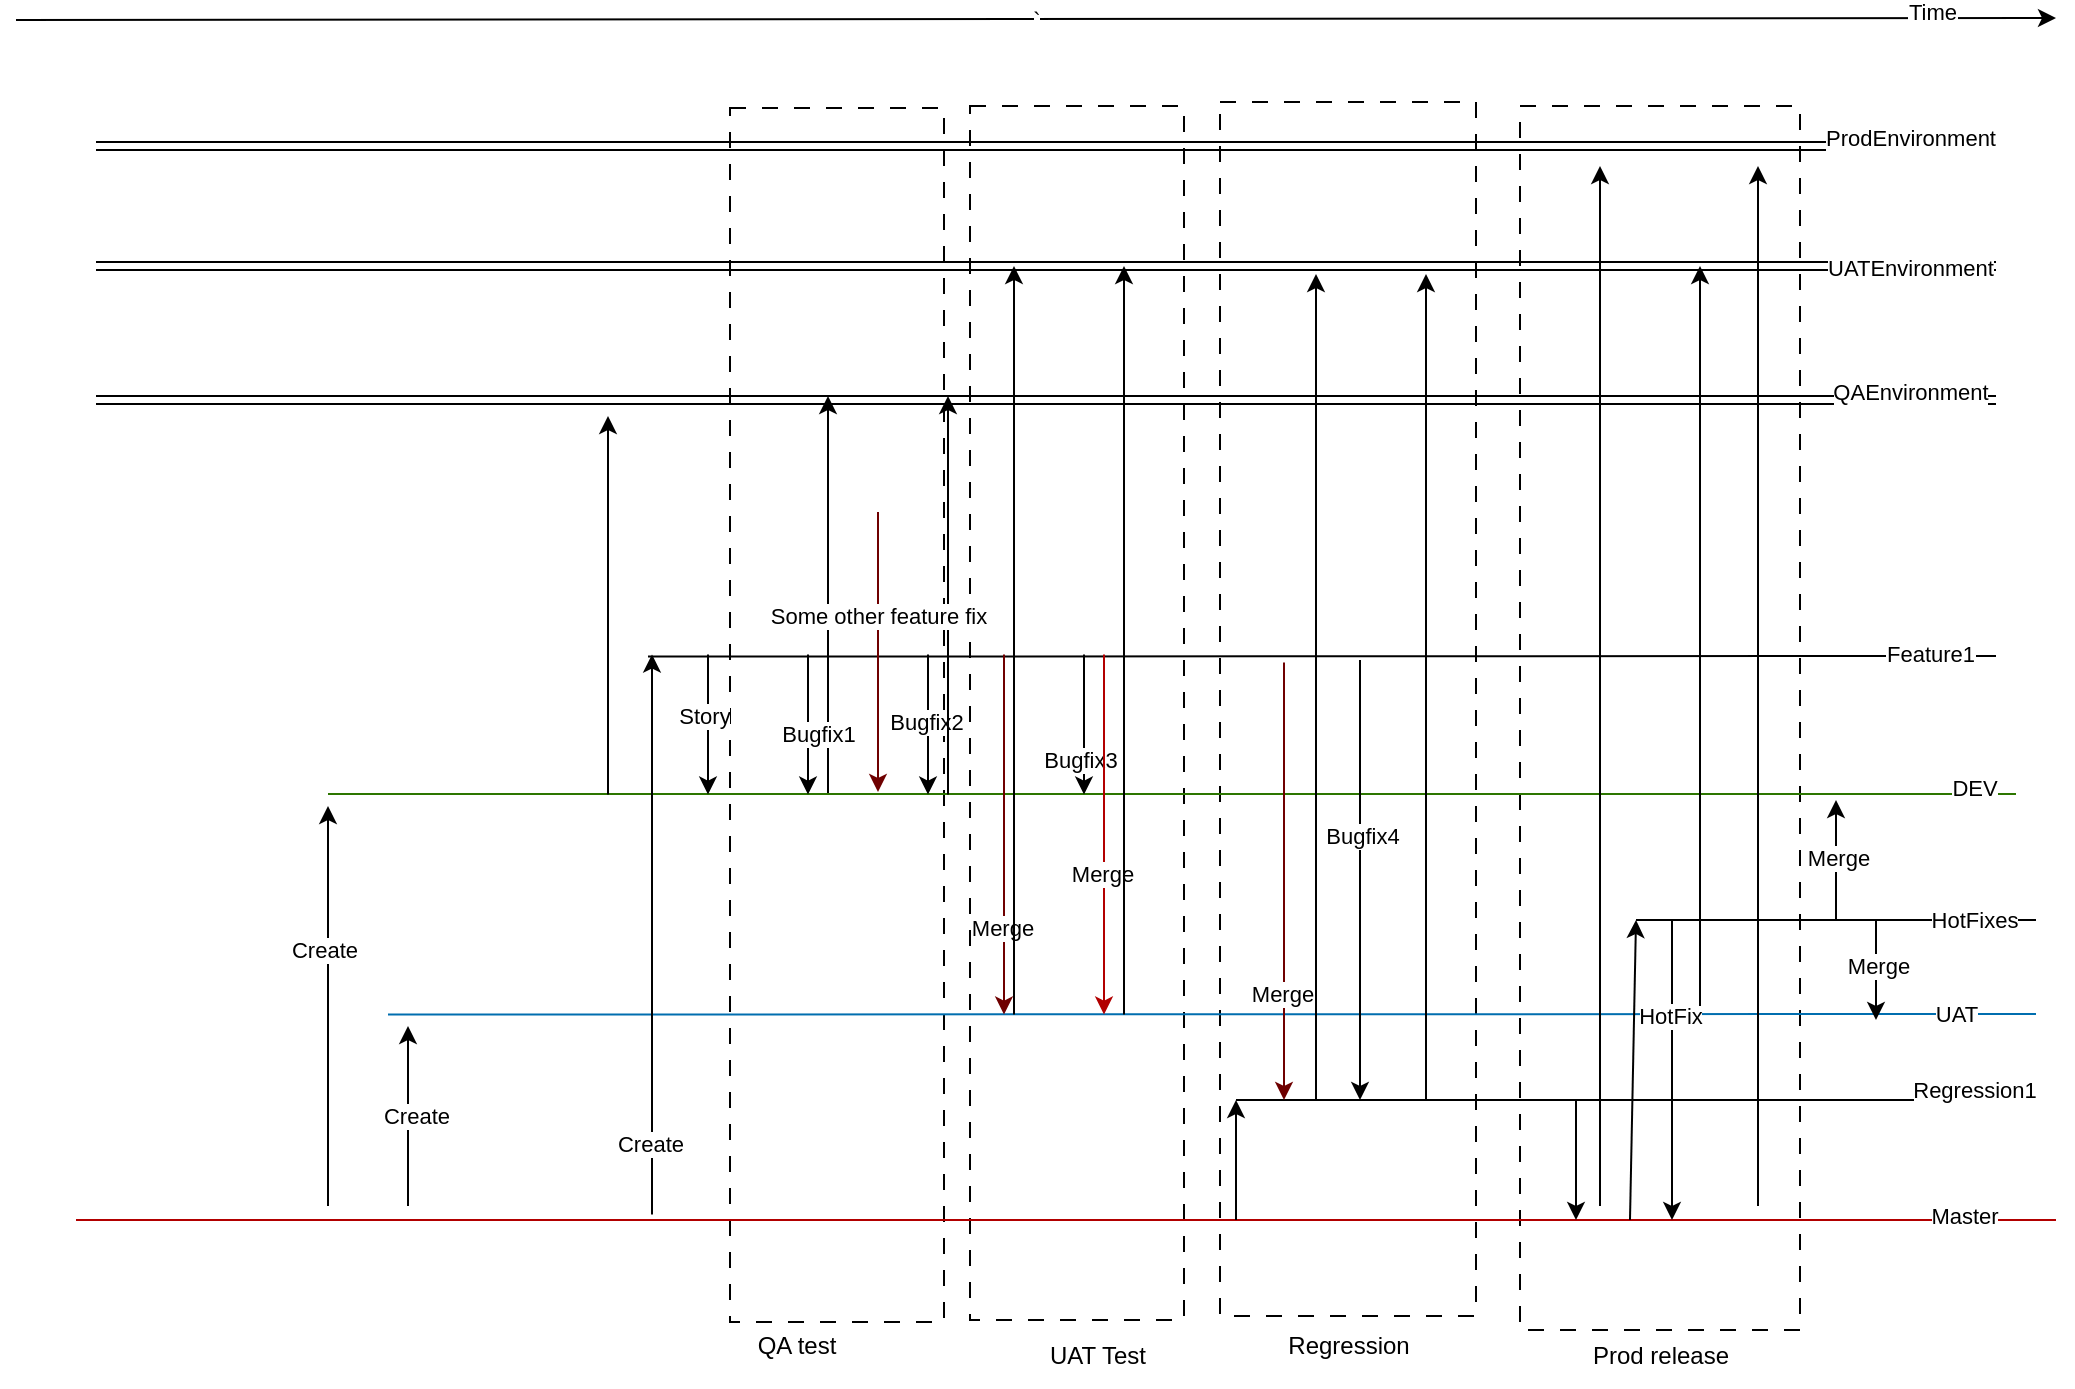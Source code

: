 <mxfile version="28.0.7">
  <diagram name="Page-1" id="b-Xs3cdbDtGds40RAGC_">
    <mxGraphModel dx="1477" dy="883" grid="1" gridSize="10" guides="1" tooltips="1" connect="1" arrows="1" fold="1" page="1" pageScale="1" pageWidth="1100" pageHeight="850" math="0" shadow="0">
      <root>
        <mxCell id="0" />
        <mxCell id="1" parent="0" />
        <mxCell id="YlNA492H2YgrrMgGbjNw-83" value="" style="whiteSpace=wrap;html=1;fillStyle=auto;dashed=1;dashPattern=8 8;strokeColor=light-dark(#000000,#1F4EA9);" vertex="1" parent="1">
          <mxGeometry x="622" y="161" width="128" height="607" as="geometry" />
        </mxCell>
        <mxCell id="YlNA492H2YgrrMgGbjNw-76" value="" style="whiteSpace=wrap;html=1;fillStyle=auto;dashed=1;dashPattern=8 8;strokeColor=light-dark(#000000,#1F4EA9);" vertex="1" parent="1">
          <mxGeometry x="377" y="164" width="107" height="607" as="geometry" />
        </mxCell>
        <mxCell id="YlNA492H2YgrrMgGbjNw-29" value="" style="endArrow=classic;html=1;rounded=0;" edge="1" parent="1">
          <mxGeometry width="50" height="50" relative="1" as="geometry">
            <mxPoint x="426" y="507.29" as="sourcePoint" />
            <mxPoint x="426" y="308" as="targetPoint" />
          </mxGeometry>
        </mxCell>
        <mxCell id="YlNA492H2YgrrMgGbjNw-1" value="" style="whiteSpace=wrap;html=1;fillStyle=auto;dashed=1;dashPattern=8 8;strokeColor=light-dark(#000000,#1F4EA9);" vertex="1" parent="1">
          <mxGeometry x="497" y="163" width="107" height="607" as="geometry" />
        </mxCell>
        <mxCell id="YlNA492H2YgrrMgGbjNw-2" value="" style="rounded=0;whiteSpace=wrap;html=1;dashed=1;dashPattern=8 8;strokeColor=light-dark(#000000,#1F4EA9);" vertex="1" parent="1">
          <mxGeometry x="772" y="163" width="140" height="612" as="geometry" />
        </mxCell>
        <mxCell id="YlNA492H2YgrrMgGbjNw-3" value="Prod release" style="text;html=1;align=center;verticalAlign=middle;resizable=0;points=[];autosize=1;strokeColor=none;fillColor=none;" vertex="1" parent="1">
          <mxGeometry x="797" y="773" width="90" height="30" as="geometry" />
        </mxCell>
        <mxCell id="YlNA492H2YgrrMgGbjNw-4" value="" style="endArrow=none;html=1;rounded=0;fillColor=#60a917;strokeColor=#2D7600;" edge="1" parent="1">
          <mxGeometry width="50" height="50" relative="1" as="geometry">
            <mxPoint x="176" y="507" as="sourcePoint" />
            <mxPoint x="1020" y="507" as="targetPoint" />
          </mxGeometry>
        </mxCell>
        <mxCell id="YlNA492H2YgrrMgGbjNw-5" value="DEV" style="edgeLabel;html=1;align=center;verticalAlign=middle;resizable=0;points=[];" vertex="1" connectable="0" parent="YlNA492H2YgrrMgGbjNw-4">
          <mxGeometry x="0.949" y="3" relative="1" as="geometry">
            <mxPoint as="offset" />
          </mxGeometry>
        </mxCell>
        <mxCell id="YlNA492H2YgrrMgGbjNw-6" value="" style="endArrow=none;html=1;rounded=0;fillColor=#1ba1e2;strokeColor=#006EAF;" edge="1" parent="1">
          <mxGeometry width="50" height="50" relative="1" as="geometry">
            <mxPoint x="206" y="617.29" as="sourcePoint" />
            <mxPoint x="1030" y="617" as="targetPoint" />
          </mxGeometry>
        </mxCell>
        <mxCell id="YlNA492H2YgrrMgGbjNw-7" value="UAT" style="edgeLabel;html=1;align=center;verticalAlign=middle;resizable=0;points=[];" vertex="1" connectable="0" parent="YlNA492H2YgrrMgGbjNw-6">
          <mxGeometry x="0.903" relative="1" as="geometry">
            <mxPoint as="offset" />
          </mxGeometry>
        </mxCell>
        <mxCell id="YlNA492H2YgrrMgGbjNw-8" value="" style="endArrow=none;html=1;rounded=0;fillColor=#e51400;strokeColor=#B20000;" edge="1" parent="1">
          <mxGeometry width="50" height="50" relative="1" as="geometry">
            <mxPoint x="50" y="720" as="sourcePoint" />
            <mxPoint x="1040" y="720" as="targetPoint" />
          </mxGeometry>
        </mxCell>
        <mxCell id="YlNA492H2YgrrMgGbjNw-9" value="Master" style="edgeLabel;html=1;align=center;verticalAlign=middle;resizable=0;points=[];" vertex="1" connectable="0" parent="YlNA492H2YgrrMgGbjNw-8">
          <mxGeometry x="0.847" y="2" relative="1" as="geometry">
            <mxPoint x="29" as="offset" />
          </mxGeometry>
        </mxCell>
        <mxCell id="YlNA492H2YgrrMgGbjNw-10" style="edgeStyle=orthogonalEdgeStyle;rounded=0;orthogonalLoop=1;jettySize=auto;html=1;" edge="1" parent="1">
          <mxGeometry relative="1" as="geometry">
            <mxPoint x="366" y="507.29" as="targetPoint" />
            <mxPoint x="366" y="437.29" as="sourcePoint" />
          </mxGeometry>
        </mxCell>
        <mxCell id="YlNA492H2YgrrMgGbjNw-11" value="Story" style="edgeLabel;html=1;align=center;verticalAlign=middle;resizable=0;points=[];" vertex="1" connectable="0" parent="YlNA492H2YgrrMgGbjNw-10">
          <mxGeometry x="0.833" y="-2" relative="1" as="geometry">
            <mxPoint y="-34" as="offset" />
          </mxGeometry>
        </mxCell>
        <mxCell id="YlNA492H2YgrrMgGbjNw-14" style="edgeStyle=orthogonalEdgeStyle;rounded=0;orthogonalLoop=1;jettySize=auto;html=1;" edge="1" parent="1">
          <mxGeometry relative="1" as="geometry">
            <mxPoint x="416" y="507.29" as="targetPoint" />
            <mxPoint x="416" y="437.29" as="sourcePoint" />
          </mxGeometry>
        </mxCell>
        <mxCell id="YlNA492H2YgrrMgGbjNw-15" value="Bugfix1" style="edgeLabel;html=1;align=center;verticalAlign=middle;resizable=0;points=[];" vertex="1" connectable="0" parent="YlNA492H2YgrrMgGbjNw-14">
          <mxGeometry x="0.707" relative="1" as="geometry">
            <mxPoint x="5" y="-20" as="offset" />
          </mxGeometry>
        </mxCell>
        <mxCell id="YlNA492H2YgrrMgGbjNw-16" style="edgeStyle=orthogonalEdgeStyle;rounded=0;orthogonalLoop=1;jettySize=auto;html=1;" edge="1" parent="1">
          <mxGeometry relative="1" as="geometry">
            <mxPoint x="554" y="507.29" as="targetPoint" />
            <mxPoint x="554" y="437.29" as="sourcePoint" />
          </mxGeometry>
        </mxCell>
        <mxCell id="YlNA492H2YgrrMgGbjNw-17" value="Bugfix3" style="edgeLabel;html=1;align=center;verticalAlign=middle;resizable=0;points=[];" vertex="1" connectable="0" parent="YlNA492H2YgrrMgGbjNw-16">
          <mxGeometry x="0.501" y="-2" relative="1" as="geometry">
            <mxPoint as="offset" />
          </mxGeometry>
        </mxCell>
        <mxCell id="YlNA492H2YgrrMgGbjNw-18" value="`" style="endArrow=classic;html=1;rounded=0;" edge="1" parent="1">
          <mxGeometry width="50" height="50" relative="1" as="geometry">
            <mxPoint x="20" y="120" as="sourcePoint" />
            <mxPoint x="1040" y="119" as="targetPoint" />
          </mxGeometry>
        </mxCell>
        <mxCell id="YlNA492H2YgrrMgGbjNw-19" value="Time" style="edgeLabel;html=1;align=center;verticalAlign=middle;resizable=0;points=[];" vertex="1" connectable="0" parent="YlNA492H2YgrrMgGbjNw-18">
          <mxGeometry x="0.877" y="3" relative="1" as="geometry">
            <mxPoint as="offset" />
          </mxGeometry>
        </mxCell>
        <mxCell id="YlNA492H2YgrrMgGbjNw-20" value="" style="endArrow=none;html=1;rounded=0;" edge="1" parent="1">
          <mxGeometry width="50" height="50" relative="1" as="geometry">
            <mxPoint x="336" y="438.29" as="sourcePoint" />
            <mxPoint x="1010" y="438" as="targetPoint" />
          </mxGeometry>
        </mxCell>
        <mxCell id="YlNA492H2YgrrMgGbjNw-21" value="Feature1" style="edgeLabel;html=1;align=center;verticalAlign=middle;resizable=0;points=[];" vertex="1" connectable="0" parent="YlNA492H2YgrrMgGbjNw-20">
          <mxGeometry x="0.656" y="1" relative="1" as="geometry">
            <mxPoint x="83" as="offset" />
          </mxGeometry>
        </mxCell>
        <mxCell id="YlNA492H2YgrrMgGbjNw-22" value="" style="endArrow=classic;html=1;rounded=0;" edge="1" parent="1">
          <mxGeometry width="50" height="50" relative="1" as="geometry">
            <mxPoint x="338" y="717.29" as="sourcePoint" />
            <mxPoint x="338" y="437.29" as="targetPoint" />
          </mxGeometry>
        </mxCell>
        <mxCell id="YlNA492H2YgrrMgGbjNw-23" value="Create" style="edgeLabel;html=1;align=center;verticalAlign=middle;resizable=0;points=[];" vertex="1" connectable="0" parent="YlNA492H2YgrrMgGbjNw-22">
          <mxGeometry x="-0.743" y="1" relative="1" as="geometry">
            <mxPoint as="offset" />
          </mxGeometry>
        </mxCell>
        <mxCell id="YlNA492H2YgrrMgGbjNw-24" value="" style="endArrow=classic;html=1;rounded=0;" edge="1" parent="1">
          <mxGeometry width="50" height="50" relative="1" as="geometry">
            <mxPoint x="476" y="437.29" as="sourcePoint" />
            <mxPoint x="476" y="507.29" as="targetPoint" />
          </mxGeometry>
        </mxCell>
        <mxCell id="YlNA492H2YgrrMgGbjNw-25" value="Bugfix2" style="edgeLabel;html=1;align=center;verticalAlign=middle;resizable=0;points=[];" vertex="1" connectable="0" parent="YlNA492H2YgrrMgGbjNw-24">
          <mxGeometry x="-0.048" y="-1" relative="1" as="geometry">
            <mxPoint as="offset" />
          </mxGeometry>
        </mxCell>
        <mxCell id="YlNA492H2YgrrMgGbjNw-26" value="" style="shape=link;html=1;rounded=0;" edge="1" parent="1">
          <mxGeometry width="100" relative="1" as="geometry">
            <mxPoint x="60" y="310" as="sourcePoint" />
            <mxPoint x="1010" y="310" as="targetPoint" />
          </mxGeometry>
        </mxCell>
        <mxCell id="YlNA492H2YgrrMgGbjNw-27" value="QAEnvironment" style="edgeLabel;html=1;align=center;verticalAlign=middle;resizable=0;points=[];" vertex="1" connectable="0" parent="YlNA492H2YgrrMgGbjNw-26">
          <mxGeometry x="0.907" y="4" relative="1" as="geometry">
            <mxPoint x="1" as="offset" />
          </mxGeometry>
        </mxCell>
        <mxCell id="YlNA492H2YgrrMgGbjNw-28" value="" style="endArrow=classic;html=1;rounded=0;" edge="1" parent="1">
          <mxGeometry width="50" height="50" relative="1" as="geometry">
            <mxPoint x="316" y="507.29" as="sourcePoint" />
            <mxPoint x="316" y="318" as="targetPoint" />
          </mxGeometry>
        </mxCell>
        <mxCell id="YlNA492H2YgrrMgGbjNw-30" value="" style="shape=link;html=1;rounded=0;" edge="1" parent="1">
          <mxGeometry width="100" relative="1" as="geometry">
            <mxPoint x="60" y="243" as="sourcePoint" />
            <mxPoint x="1010" y="243" as="targetPoint" />
          </mxGeometry>
        </mxCell>
        <mxCell id="YlNA492H2YgrrMgGbjNw-31" value="UATEnvironment" style="edgeLabel;html=1;align=center;verticalAlign=middle;resizable=0;points=[];" vertex="1" connectable="0" parent="YlNA492H2YgrrMgGbjNw-30">
          <mxGeometry x="0.909" y="-1" relative="1" as="geometry">
            <mxPoint as="offset" />
          </mxGeometry>
        </mxCell>
        <mxCell id="YlNA492H2YgrrMgGbjNw-32" value="" style="endArrow=classic;html=1;rounded=0;fillColor=#a20025;strokeColor=#6F0000;" edge="1" parent="1">
          <mxGeometry width="50" height="50" relative="1" as="geometry">
            <mxPoint x="514" y="437.29" as="sourcePoint" />
            <mxPoint x="514" y="617.29" as="targetPoint" />
          </mxGeometry>
        </mxCell>
        <mxCell id="YlNA492H2YgrrMgGbjNw-33" value="Merge" style="edgeLabel;html=1;align=center;verticalAlign=middle;resizable=0;points=[];" vertex="1" connectable="0" parent="YlNA492H2YgrrMgGbjNw-32">
          <mxGeometry x="0.512" y="-1" relative="1" as="geometry">
            <mxPoint as="offset" />
          </mxGeometry>
        </mxCell>
        <mxCell id="YlNA492H2YgrrMgGbjNw-34" value="" style="endArrow=classic;html=1;rounded=0;" edge="1" parent="1">
          <mxGeometry width="50" height="50" relative="1" as="geometry">
            <mxPoint x="519" y="617.29" as="sourcePoint" />
            <mxPoint x="519" y="243" as="targetPoint" />
          </mxGeometry>
        </mxCell>
        <mxCell id="YlNA492H2YgrrMgGbjNw-35" value="" style="endArrow=classic;html=1;rounded=0;fillColor=#e51400;strokeColor=#B20000;" edge="1" parent="1">
          <mxGeometry width="50" height="50" relative="1" as="geometry">
            <mxPoint x="564" y="437.29" as="sourcePoint" />
            <mxPoint x="564" y="617.29" as="targetPoint" />
          </mxGeometry>
        </mxCell>
        <mxCell id="YlNA492H2YgrrMgGbjNw-36" value="Merge" style="edgeLabel;html=1;align=center;verticalAlign=middle;resizable=0;points=[];" vertex="1" connectable="0" parent="YlNA492H2YgrrMgGbjNw-35">
          <mxGeometry x="0.214" y="-1" relative="1" as="geometry">
            <mxPoint as="offset" />
          </mxGeometry>
        </mxCell>
        <mxCell id="YlNA492H2YgrrMgGbjNw-37" value="" style="endArrow=classic;html=1;rounded=0;" edge="1" parent="1">
          <mxGeometry width="50" height="50" relative="1" as="geometry">
            <mxPoint x="574" y="617.29" as="sourcePoint" />
            <mxPoint x="574" y="243" as="targetPoint" />
          </mxGeometry>
        </mxCell>
        <mxCell id="YlNA492H2YgrrMgGbjNw-38" value="" style="endArrow=classic;html=1;rounded=0;" edge="1" parent="1">
          <mxGeometry width="50" height="50" relative="1" as="geometry">
            <mxPoint x="486" y="507.29" as="sourcePoint" />
            <mxPoint x="486" y="308" as="targetPoint" />
          </mxGeometry>
        </mxCell>
        <mxCell id="YlNA492H2YgrrMgGbjNw-40" value="" style="endArrow=classic;html=1;rounded=0;fillColor=#a20025;strokeColor=#6F0000;" edge="1" parent="1">
          <mxGeometry width="50" height="50" relative="1" as="geometry">
            <mxPoint x="451" y="366" as="sourcePoint" />
            <mxPoint x="451" y="506" as="targetPoint" />
          </mxGeometry>
        </mxCell>
        <mxCell id="YlNA492H2YgrrMgGbjNw-41" value="Some other feature fix" style="edgeLabel;html=1;align=center;verticalAlign=middle;resizable=0;points=[];" vertex="1" connectable="0" parent="YlNA492H2YgrrMgGbjNw-40">
          <mxGeometry x="-0.643" y="1" relative="1" as="geometry">
            <mxPoint x="-1" y="27" as="offset" />
          </mxGeometry>
        </mxCell>
        <mxCell id="YlNA492H2YgrrMgGbjNw-42" value="" style="shape=link;html=1;rounded=0;" edge="1" parent="1">
          <mxGeometry width="100" relative="1" as="geometry">
            <mxPoint x="60" y="183" as="sourcePoint" />
            <mxPoint x="1010" y="183" as="targetPoint" />
          </mxGeometry>
        </mxCell>
        <mxCell id="YlNA492H2YgrrMgGbjNw-43" value="ProdEnvironment" style="edgeLabel;html=1;align=center;verticalAlign=middle;resizable=0;points=[];" vertex="1" connectable="0" parent="YlNA492H2YgrrMgGbjNw-42">
          <mxGeometry x="0.907" y="4" relative="1" as="geometry">
            <mxPoint x="1" as="offset" />
          </mxGeometry>
        </mxCell>
        <mxCell id="YlNA492H2YgrrMgGbjNw-44" value="" style="endArrow=classic;html=1;rounded=0;" edge="1" parent="1">
          <mxGeometry width="50" height="50" relative="1" as="geometry">
            <mxPoint x="812" y="713" as="sourcePoint" />
            <mxPoint x="812" y="193" as="targetPoint" />
          </mxGeometry>
        </mxCell>
        <mxCell id="YlNA492H2YgrrMgGbjNw-45" value="" style="endArrow=classic;html=1;rounded=0;" edge="1" parent="1">
          <mxGeometry width="50" height="50" relative="1" as="geometry">
            <mxPoint x="216" y="713" as="sourcePoint" />
            <mxPoint x="216" y="623" as="targetPoint" />
          </mxGeometry>
        </mxCell>
        <mxCell id="YlNA492H2YgrrMgGbjNw-46" value="Create" style="edgeLabel;html=1;align=center;verticalAlign=middle;resizable=0;points=[];" vertex="1" connectable="0" parent="YlNA492H2YgrrMgGbjNw-45">
          <mxGeometry x="-0.003" y="-4" relative="1" as="geometry">
            <mxPoint as="offset" />
          </mxGeometry>
        </mxCell>
        <mxCell id="YlNA492H2YgrrMgGbjNw-47" value="" style="endArrow=classic;html=1;rounded=0;" edge="1" parent="1">
          <mxGeometry width="50" height="50" relative="1" as="geometry">
            <mxPoint x="176" y="713" as="sourcePoint" />
            <mxPoint x="176" y="513" as="targetPoint" />
          </mxGeometry>
        </mxCell>
        <mxCell id="YlNA492H2YgrrMgGbjNw-48" value="Create" style="edgeLabel;html=1;align=center;verticalAlign=middle;resizable=0;points=[];" vertex="1" connectable="0" parent="YlNA492H2YgrrMgGbjNw-47">
          <mxGeometry x="0.284" y="2" relative="1" as="geometry">
            <mxPoint as="offset" />
          </mxGeometry>
        </mxCell>
        <mxCell id="YlNA492H2YgrrMgGbjNw-49" value="" style="endArrow=classic;html=1;rounded=0;" edge="1" parent="1">
          <mxGeometry width="50" height="50" relative="1" as="geometry">
            <mxPoint x="848" y="570" as="sourcePoint" />
            <mxPoint x="848" y="720" as="targetPoint" />
          </mxGeometry>
        </mxCell>
        <mxCell id="YlNA492H2YgrrMgGbjNw-50" value="HotFix" style="edgeLabel;html=1;align=center;verticalAlign=middle;resizable=0;points=[];" vertex="1" connectable="0" parent="YlNA492H2YgrrMgGbjNw-49">
          <mxGeometry x="-0.367" y="-1" relative="1" as="geometry">
            <mxPoint as="offset" />
          </mxGeometry>
        </mxCell>
        <mxCell id="YlNA492H2YgrrMgGbjNw-51" value="" style="endArrow=classic;html=1;rounded=0;" edge="1" parent="1">
          <mxGeometry width="50" height="50" relative="1" as="geometry">
            <mxPoint x="891" y="713" as="sourcePoint" />
            <mxPoint x="891" y="193" as="targetPoint" />
          </mxGeometry>
        </mxCell>
        <mxCell id="YlNA492H2YgrrMgGbjNw-57" value="" style="endArrow=classic;html=1;rounded=0;" edge="1" parent="1">
          <mxGeometry width="50" height="50" relative="1" as="geometry">
            <mxPoint x="862" y="613" as="sourcePoint" />
            <mxPoint x="862" y="243" as="targetPoint" />
          </mxGeometry>
        </mxCell>
        <mxCell id="YlNA492H2YgrrMgGbjNw-58" value="UAT Test" style="text;html=1;align=center;verticalAlign=middle;whiteSpace=wrap;rounded=0;" vertex="1" parent="1">
          <mxGeometry x="531" y="773" width="60" height="30" as="geometry" />
        </mxCell>
        <mxCell id="YlNA492H2YgrrMgGbjNw-62" value="" style="endArrow=none;html=1;rounded=0;" edge="1" parent="1">
          <mxGeometry width="50" height="50" relative="1" as="geometry">
            <mxPoint x="630" y="660" as="sourcePoint" />
            <mxPoint x="1030" y="660" as="targetPoint" />
          </mxGeometry>
        </mxCell>
        <mxCell id="YlNA492H2YgrrMgGbjNw-63" value="Regression1" style="edgeLabel;html=1;align=center;verticalAlign=middle;resizable=0;points=[];" vertex="1" connectable="0" parent="YlNA492H2YgrrMgGbjNw-62">
          <mxGeometry x="0.843" y="5" relative="1" as="geometry">
            <mxPoint as="offset" />
          </mxGeometry>
        </mxCell>
        <mxCell id="YlNA492H2YgrrMgGbjNw-64" value="" style="endArrow=classic;html=1;rounded=0;" edge="1" parent="1">
          <mxGeometry width="50" height="50" relative="1" as="geometry">
            <mxPoint x="630" y="720" as="sourcePoint" />
            <mxPoint x="630" y="660" as="targetPoint" />
          </mxGeometry>
        </mxCell>
        <mxCell id="YlNA492H2YgrrMgGbjNw-65" value="" style="endArrow=classic;html=1;rounded=0;" edge="1" parent="1">
          <mxGeometry width="50" height="50" relative="1" as="geometry">
            <mxPoint x="800" y="660" as="sourcePoint" />
            <mxPoint x="800" y="720" as="targetPoint" />
          </mxGeometry>
        </mxCell>
        <mxCell id="YlNA492H2YgrrMgGbjNw-68" value="" style="endArrow=classic;html=1;rounded=0;fillColor=#a20025;strokeColor=#6F0000;" edge="1" parent="1">
          <mxGeometry width="50" height="50" relative="1" as="geometry">
            <mxPoint x="654" y="441.29" as="sourcePoint" />
            <mxPoint x="654" y="660" as="targetPoint" />
          </mxGeometry>
        </mxCell>
        <mxCell id="YlNA492H2YgrrMgGbjNw-69" value="Merge" style="edgeLabel;html=1;align=center;verticalAlign=middle;resizable=0;points=[];" vertex="1" connectable="0" parent="YlNA492H2YgrrMgGbjNw-68">
          <mxGeometry x="0.512" y="-1" relative="1" as="geometry">
            <mxPoint as="offset" />
          </mxGeometry>
        </mxCell>
        <mxCell id="YlNA492H2YgrrMgGbjNw-70" value="" style="endArrow=classic;html=1;rounded=0;" edge="1" parent="1">
          <mxGeometry width="50" height="50" relative="1" as="geometry">
            <mxPoint x="670" y="660" as="sourcePoint" />
            <mxPoint x="670" y="247" as="targetPoint" />
          </mxGeometry>
        </mxCell>
        <mxCell id="YlNA492H2YgrrMgGbjNw-73" value="" style="endArrow=classic;html=1;rounded=0;" edge="1" parent="1">
          <mxGeometry width="50" height="50" relative="1" as="geometry">
            <mxPoint x="725" y="660" as="sourcePoint" />
            <mxPoint x="725" y="247" as="targetPoint" />
          </mxGeometry>
        </mxCell>
        <mxCell id="YlNA492H2YgrrMgGbjNw-74" value="" style="endArrow=classic;html=1;rounded=0;" edge="1" parent="1">
          <mxGeometry width="50" height="50" relative="1" as="geometry">
            <mxPoint x="692" y="440" as="sourcePoint" />
            <mxPoint x="692" y="660" as="targetPoint" />
          </mxGeometry>
        </mxCell>
        <mxCell id="YlNA492H2YgrrMgGbjNw-75" value="Bugfix4" style="edgeLabel;html=1;align=center;verticalAlign=middle;resizable=0;points=[];" vertex="1" connectable="0" parent="YlNA492H2YgrrMgGbjNw-74">
          <mxGeometry x="-0.203" y="1" relative="1" as="geometry">
            <mxPoint as="offset" />
          </mxGeometry>
        </mxCell>
        <mxCell id="YlNA492H2YgrrMgGbjNw-82" value="QA test" style="text;html=1;align=center;verticalAlign=middle;resizable=0;points=[];autosize=1;strokeColor=none;fillColor=none;" vertex="1" parent="1">
          <mxGeometry x="380" y="768" width="60" height="30" as="geometry" />
        </mxCell>
        <mxCell id="YlNA492H2YgrrMgGbjNw-86" value="Regression" style="text;html=1;align=center;verticalAlign=middle;resizable=0;points=[];autosize=1;strokeColor=none;fillColor=none;" vertex="1" parent="1">
          <mxGeometry x="646" y="768" width="80" height="30" as="geometry" />
        </mxCell>
        <mxCell id="YlNA492H2YgrrMgGbjNw-89" value="" style="endArrow=none;html=1;rounded=0;" edge="1" parent="1">
          <mxGeometry width="50" height="50" relative="1" as="geometry">
            <mxPoint x="830" y="570" as="sourcePoint" />
            <mxPoint x="1030" y="570" as="targetPoint" />
          </mxGeometry>
        </mxCell>
        <mxCell id="YlNA492H2YgrrMgGbjNw-90" value="HotFixes" style="edgeLabel;html=1;align=center;verticalAlign=middle;resizable=0;points=[];" vertex="1" connectable="0" parent="YlNA492H2YgrrMgGbjNw-89">
          <mxGeometry x="0.684" relative="1" as="geometry">
            <mxPoint as="offset" />
          </mxGeometry>
        </mxCell>
        <mxCell id="YlNA492H2YgrrMgGbjNw-91" value="" style="endArrow=classic;html=1;rounded=0;" edge="1" parent="1">
          <mxGeometry width="50" height="50" relative="1" as="geometry">
            <mxPoint x="827" y="720" as="sourcePoint" />
            <mxPoint x="830" y="570" as="targetPoint" />
          </mxGeometry>
        </mxCell>
        <mxCell id="YlNA492H2YgrrMgGbjNw-92" value="" style="endArrow=classic;html=1;rounded=0;" edge="1" parent="1">
          <mxGeometry width="50" height="50" relative="1" as="geometry">
            <mxPoint x="930" y="570" as="sourcePoint" />
            <mxPoint x="930" y="510" as="targetPoint" />
          </mxGeometry>
        </mxCell>
        <mxCell id="YlNA492H2YgrrMgGbjNw-94" value="Merge" style="edgeLabel;html=1;align=center;verticalAlign=middle;resizable=0;points=[];" vertex="1" connectable="0" parent="YlNA492H2YgrrMgGbjNw-92">
          <mxGeometry x="0.033" y="-1" relative="1" as="geometry">
            <mxPoint as="offset" />
          </mxGeometry>
        </mxCell>
        <mxCell id="YlNA492H2YgrrMgGbjNw-93" value="" style="endArrow=classic;html=1;rounded=0;" edge="1" parent="1">
          <mxGeometry width="50" height="50" relative="1" as="geometry">
            <mxPoint x="950" y="570" as="sourcePoint" />
            <mxPoint x="950" y="620" as="targetPoint" />
          </mxGeometry>
        </mxCell>
        <mxCell id="YlNA492H2YgrrMgGbjNw-95" value="Merge" style="edgeLabel;html=1;align=center;verticalAlign=middle;resizable=0;points=[];" vertex="1" connectable="0" parent="YlNA492H2YgrrMgGbjNw-93">
          <mxGeometry x="-0.097" y="1" relative="1" as="geometry">
            <mxPoint as="offset" />
          </mxGeometry>
        </mxCell>
      </root>
    </mxGraphModel>
  </diagram>
</mxfile>
